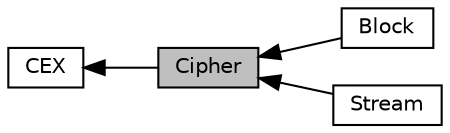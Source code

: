digraph "Cipher"
{
  edge [fontname="Helvetica",fontsize="10",labelfontname="Helvetica",labelfontsize="10"];
  node [fontname="Helvetica",fontsize="10",shape=box];
  rankdir=LR;
  Node3 [label="Block",height=0.2,width=0.4,color="black", fillcolor="white", style="filled",URL="$group___block.html",tooltip="Symmetric Block Cipher Namespace."];
  Node2 [label="CEX",height=0.2,width=0.4,color="black", fillcolor="white", style="filled",URL="$group___c_e_x.html",tooltip="Root Namespace."];
  Node1 [label="Cipher",height=0.2,width=0.4,color="black", fillcolor="grey75", style="filled", fontcolor="black",tooltip="Cryptographic Cipher Namespace."];
  Node4 [label="Stream",height=0.2,width=0.4,color="black", fillcolor="white", style="filled",URL="$group___stream.html",tooltip="Symmetric Stream Cipher Namespace."];
  Node2->Node1 [shape=plaintext, dir="back", style="solid"];
  Node1->Node3 [shape=plaintext, dir="back", style="solid"];
  Node1->Node4 [shape=plaintext, dir="back", style="solid"];
}
